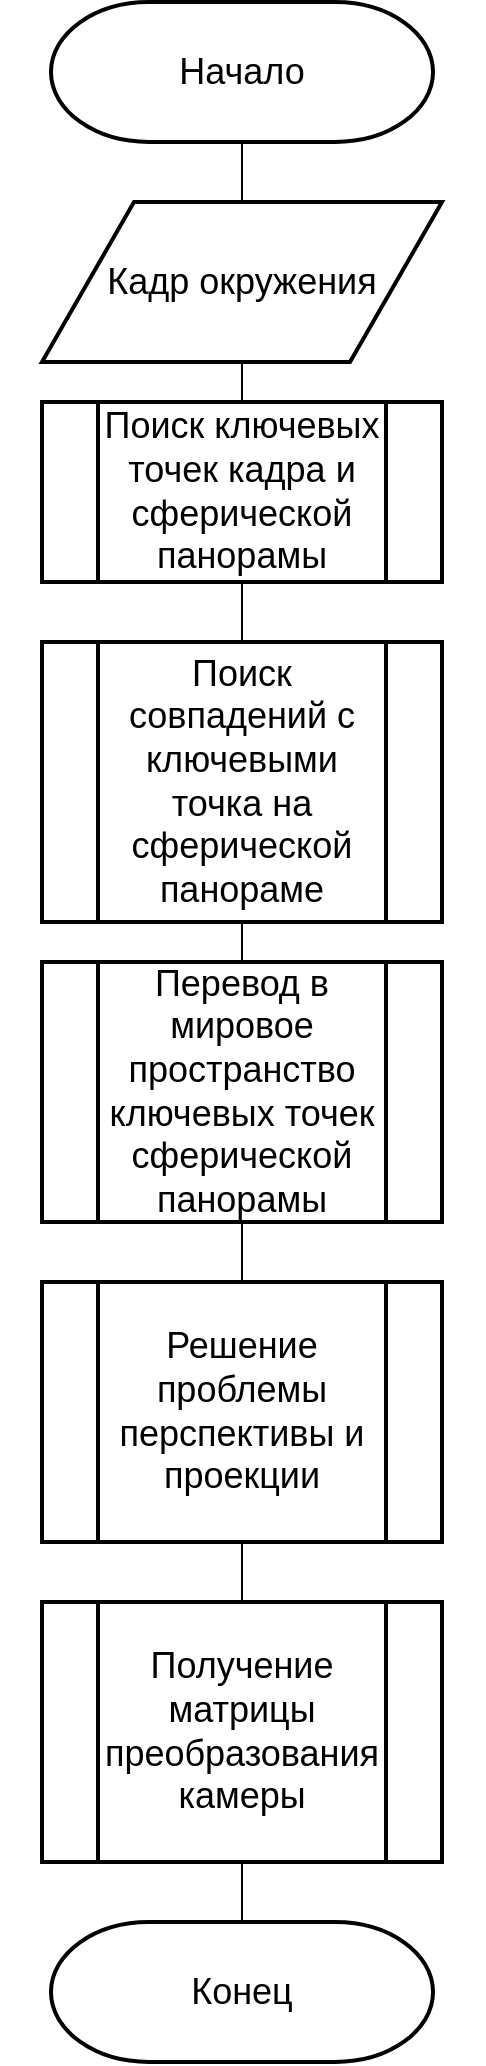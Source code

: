 <mxfile version="21.2.8" type="device">
  <diagram name="Страница 1" id="vSN0zOsbVQ_ziBr6iRNW">
    <mxGraphModel dx="2053" dy="1188" grid="1" gridSize="10" guides="1" tooltips="1" connect="1" arrows="1" fold="1" page="1" pageScale="1" pageWidth="827" pageHeight="1169" math="0" shadow="0">
      <root>
        <mxCell id="0" />
        <mxCell id="1" parent="0" />
        <mxCell id="NfnfCwqI7M4uG_9BYdU6-4" style="edgeStyle=orthogonalEdgeStyle;rounded=0;orthogonalLoop=1;jettySize=auto;html=1;exitX=0.5;exitY=1;exitDx=0;exitDy=0;exitPerimeter=0;entryX=0.5;entryY=0;entryDx=0;entryDy=0;endArrow=none;endFill=0;" parent="1" source="NfnfCwqI7M4uG_9BYdU6-1" target="NfnfCwqI7M4uG_9BYdU6-3" edge="1">
          <mxGeometry relative="1" as="geometry" />
        </mxCell>
        <mxCell id="NfnfCwqI7M4uG_9BYdU6-1" value="Начало" style="strokeWidth=2;html=1;shape=stencil(xVVNb4MwDP01HJmAaFV7nFh37GWTdnapC1FDgpysH/9+gYBaSukgl0kc8DO85+fYSsBSXUCFQRJJKDFg70GSfCGVXIJRZAObKRy8iFx4cuFq6ULQFWbGYUcgDluBLqMNqQOe+M60DFwWSNzUWbYOojf7Tf2wNFNSWhKupO5lbvKWDLi0/0ZnRxa9vDqZSxu7qLIKJRqkHno1t3FAkHx4K8XTlD49lPqOOt2/lL7nK8V+Smuf7sX3YvHEDm48jD2QW64mHpiXXMc+351XMwdyk92NyLHUImMLyNItZIec1I/cPSyygnq5B4kuXaojXqtnd/P9zH/HILi8YVgs5zMAZfaFWobuH7r0azqHcOY6JGWgbkOPXwDlGFqecC8g76X0CbG6gduzf1zuwsPxXc+mUfyjZZ8zzoTS+GQTLD6YswYdGU6W7hXhk6ndcyHc7TS2EAOCBnV3ZQP8Ag==);whiteSpace=wrap;fontSize=18;" parent="1" vertex="1">
          <mxGeometry x="294" y="60" width="240" height="70" as="geometry" />
        </mxCell>
        <mxCell id="NfnfCwqI7M4uG_9BYdU6-2" value="Конец" style="strokeWidth=2;html=1;shape=stencil(xVVNb4MwDP01HJmAaFV7nFh37GWTdnapC1FDgpysH/9+gYBaSukgl0kc8DO85+fYSsBSXUCFQRJJKDFg70GSfCGVXIJRZAObKRy8iFx4cuFq6ULQFWbGYUcgDluBLqMNqQOe+M60DFwWSNzUWbYOojf7Tf2wNFNSWhKupO5lbvKWDLi0/0ZnRxa9vDqZSxu7qLIKJRqkHno1t3FAkHx4K8XTlD49lPqOOt2/lL7nK8V+Smuf7sX3YvHEDm48jD2QW64mHpiXXMc+351XMwdyk92NyLHUImMLyNItZIec1I/cPSyygnq5B4kuXaojXqtnd/P9zH/HILi8YVgs5zMAZfaFWobuH7r0azqHcOY6JGWgbkOPXwDlGFqecC8g76X0CbG6gduzf1zuwsPxXc+mUfyjZZ8zzoTS+GQTLD6YswYdGU6W7hXhk6ndcyHc7TS2EAOCBnV3ZQP8Ag==);whiteSpace=wrap;fontSize=18;" parent="1" vertex="1">
          <mxGeometry x="294" y="1020" width="240" height="70" as="geometry" />
        </mxCell>
        <mxCell id="NfnfCwqI7M4uG_9BYdU6-6" style="edgeStyle=orthogonalEdgeStyle;rounded=0;orthogonalLoop=1;jettySize=auto;html=1;exitX=0.5;exitY=1;exitDx=0;exitDy=0;entryX=0.5;entryY=0;entryDx=0;entryDy=0;endArrow=none;endFill=0;" parent="1" target="NfnfCwqI7M4uG_9BYdU6-5" edge="1">
          <mxGeometry relative="1" as="geometry">
            <mxPoint x="414" y="290" as="sourcePoint" />
          </mxGeometry>
        </mxCell>
        <mxCell id="PTT7q5g19ucVZT2h35Bz-1" style="edgeStyle=orthogonalEdgeStyle;rounded=0;orthogonalLoop=1;jettySize=auto;html=1;exitX=0.5;exitY=1;exitDx=0;exitDy=0;entryX=0.5;entryY=0;entryDx=0;entryDy=0;endArrow=none;endFill=0;" edge="1" parent="1" source="NfnfCwqI7M4uG_9BYdU6-3" target="NfnfCwqI7M4uG_9BYdU6-5">
          <mxGeometry relative="1" as="geometry" />
        </mxCell>
        <mxCell id="NfnfCwqI7M4uG_9BYdU6-3" value="Кадр окружения" style="shape=parallelogram;html=1;strokeWidth=2;perimeter=parallelogramPerimeter;whiteSpace=wrap;rounded=0;arcSize=12;size=0.23;fontSize=18;" parent="1" vertex="1">
          <mxGeometry x="314" y="160" width="200" height="80" as="geometry" />
        </mxCell>
        <mxCell id="K0kghuxN1c0IH0AHAOEF-2" style="edgeStyle=orthogonalEdgeStyle;rounded=0;orthogonalLoop=1;jettySize=auto;html=1;exitX=0.5;exitY=1;exitDx=0;exitDy=0;entryX=0.5;entryY=0;entryDx=0;entryDy=0;endArrow=none;endFill=0;" parent="1" source="NfnfCwqI7M4uG_9BYdU6-5" target="K0kghuxN1c0IH0AHAOEF-1" edge="1">
          <mxGeometry relative="1" as="geometry" />
        </mxCell>
        <mxCell id="NfnfCwqI7M4uG_9BYdU6-5" value="Поиск ключевых точек кадра и сферической панорамы" style="verticalLabelPosition=middle;verticalAlign=middle;html=1;shape=process;whiteSpace=wrap;rounded=0;size=0.14;arcSize=6;strokeWidth=2;labelPosition=center;align=center;fontSize=18;" parent="1" vertex="1">
          <mxGeometry x="314" y="260" width="200" height="90" as="geometry" />
        </mxCell>
        <mxCell id="PTT7q5g19ucVZT2h35Bz-5" style="edgeStyle=orthogonalEdgeStyle;rounded=0;orthogonalLoop=1;jettySize=auto;html=1;exitX=0.5;exitY=1;exitDx=0;exitDy=0;entryX=0.5;entryY=0;entryDx=0;entryDy=0;endArrow=none;endFill=0;" edge="1" parent="1" source="Q0BGxJ1u2LFEOoA4-sqN-1" target="PTT7q5g19ucVZT2h35Bz-2">
          <mxGeometry relative="1" as="geometry" />
        </mxCell>
        <mxCell id="Q0BGxJ1u2LFEOoA4-sqN-1" value="Перевод в мировое пространство ключевых точек сферической панорамы" style="verticalLabelPosition=middle;verticalAlign=middle;html=1;shape=process;whiteSpace=wrap;rounded=0;size=0.14;arcSize=6;strokeWidth=2;labelPosition=center;align=center;fontSize=18;" parent="1" vertex="1">
          <mxGeometry x="314" y="540" width="200" height="130" as="geometry" />
        </mxCell>
        <mxCell id="K0kghuxN1c0IH0AHAOEF-3" style="edgeStyle=orthogonalEdgeStyle;rounded=0;orthogonalLoop=1;jettySize=auto;html=1;exitX=0.5;exitY=1;exitDx=0;exitDy=0;entryX=0.5;entryY=0;entryDx=0;entryDy=0;endArrow=none;endFill=0;" parent="1" source="K0kghuxN1c0IH0AHAOEF-1" target="Q0BGxJ1u2LFEOoA4-sqN-1" edge="1">
          <mxGeometry relative="1" as="geometry" />
        </mxCell>
        <mxCell id="K0kghuxN1c0IH0AHAOEF-1" value="Поиск совпадений с ключевыми точка на сферической панораме" style="verticalLabelPosition=middle;verticalAlign=middle;html=1;shape=process;whiteSpace=wrap;rounded=0;size=0.14;arcSize=6;strokeWidth=2;labelPosition=center;align=center;fontSize=18;" parent="1" vertex="1">
          <mxGeometry x="314" y="380" width="200" height="140" as="geometry" />
        </mxCell>
        <mxCell id="PTT7q5g19ucVZT2h35Bz-6" style="edgeStyle=orthogonalEdgeStyle;rounded=0;orthogonalLoop=1;jettySize=auto;html=1;exitX=0.5;exitY=1;exitDx=0;exitDy=0;entryX=0.5;entryY=0;entryDx=0;entryDy=0;endArrow=none;endFill=0;" edge="1" parent="1" source="PTT7q5g19ucVZT2h35Bz-2" target="PTT7q5g19ucVZT2h35Bz-4">
          <mxGeometry relative="1" as="geometry" />
        </mxCell>
        <mxCell id="PTT7q5g19ucVZT2h35Bz-2" value="Решение проблемы перспективы и проекции" style="verticalLabelPosition=middle;verticalAlign=middle;html=1;shape=process;whiteSpace=wrap;rounded=0;size=0.14;arcSize=6;strokeWidth=2;labelPosition=center;align=center;fontSize=18;" vertex="1" parent="1">
          <mxGeometry x="314" y="700" width="200" height="130" as="geometry" />
        </mxCell>
        <mxCell id="PTT7q5g19ucVZT2h35Bz-7" style="edgeStyle=orthogonalEdgeStyle;rounded=0;orthogonalLoop=1;jettySize=auto;html=1;exitX=0.5;exitY=1;exitDx=0;exitDy=0;entryX=0.5;entryY=0;entryDx=0;entryDy=0;entryPerimeter=0;endArrow=none;endFill=0;" edge="1" parent="1" source="PTT7q5g19ucVZT2h35Bz-4" target="NfnfCwqI7M4uG_9BYdU6-2">
          <mxGeometry relative="1" as="geometry" />
        </mxCell>
        <mxCell id="PTT7q5g19ucVZT2h35Bz-4" value="Получение матрицы преобразования камеры" style="verticalLabelPosition=middle;verticalAlign=middle;html=1;shape=process;whiteSpace=wrap;rounded=0;size=0.14;arcSize=6;strokeWidth=2;labelPosition=center;align=center;fontSize=18;" vertex="1" parent="1">
          <mxGeometry x="314" y="860" width="200" height="130" as="geometry" />
        </mxCell>
      </root>
    </mxGraphModel>
  </diagram>
</mxfile>
